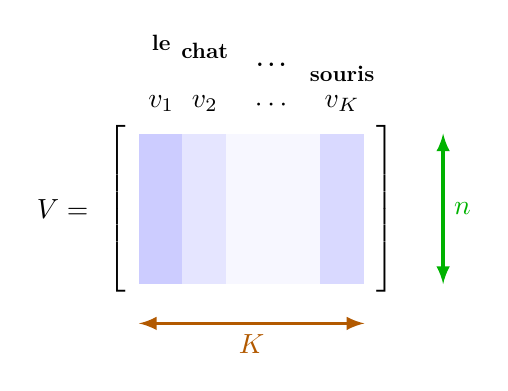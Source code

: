 ﻿\begin{tikzpicture}[scale=1]
%\usetikzlibrary{matrix, positioning}

\matrix(V) [matrix of math nodes,left delimiter={[},right delimiter={]}]
{
  X & X & \phantom{XXX} & X \\
  X & X & \phantom{XXX} & X \\
  X & X & \phantom{XXX} & X \\
  X & X & \phantom{XXX} & X \\
};

\fill [blue!20] (V-4-1.south west) rectangle (V-1-1.north east);
\fill [blue!10] (V-4-2.south west) rectangle (V-1-2.north east);
\fill [blue!3] (V-4-3.south west) rectangle (V-1-3.north east);
\fill [blue!15] (V-4-4.south west) rectangle (V-1-4.north east);


\node at (V-1-1) [above=4mm] {$v_1$};
\node at (V-1-1) [above=12mm,scale=0.8]{\bf le};

\node at (V-1-2) [above=4mm] {$v_2$};
\node at (V-1-2) [above=11mm,scale=0.8]{\bf chat};

\node at (V-1-3) [above=4mm] {$\cdots$};
\node at (V-1-3) [above=10mm,scale=0.8]{\bf \ldots};

\node at (V-1-4) [above=4mm] {$v_K$};
\node at (V-1-4) [above=8mm,scale=0.8]{\bf souris};


\node at (V.west)[left=4mm] {$V = $};


\draw[<->, >=latex, very thick, green!70!black] ($(V-1-4.north east)+(1,0)$) -- ($(V-4-4.south east)+(1,0)$) node[midway, right]{$n$};

\draw[<->, >=latex, very thick, orange!70!black] ($(V-4-1.south west)+(0,-0.5)$) -- ($(V-4-4.south east)+(0,-0.5)$) node[midway, below]{$K$};

\end{tikzpicture}
